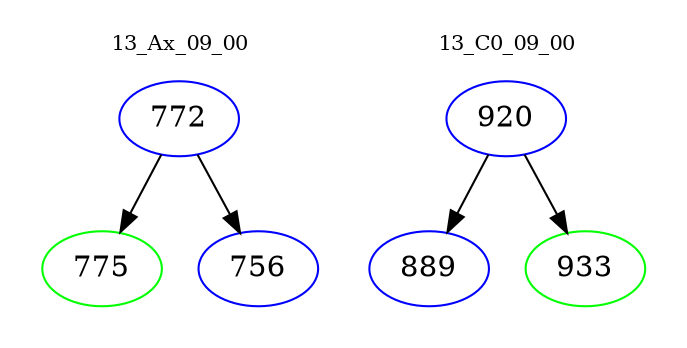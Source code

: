 digraph{
subgraph cluster_0 {
color = white
label = "13_Ax_09_00";
fontsize=10;
T0_772 [label="772", color="blue"]
T0_772 -> T0_775 [color="black"]
T0_775 [label="775", color="green"]
T0_772 -> T0_756 [color="black"]
T0_756 [label="756", color="blue"]
}
subgraph cluster_1 {
color = white
label = "13_C0_09_00";
fontsize=10;
T1_920 [label="920", color="blue"]
T1_920 -> T1_889 [color="black"]
T1_889 [label="889", color="blue"]
T1_920 -> T1_933 [color="black"]
T1_933 [label="933", color="green"]
}
}
